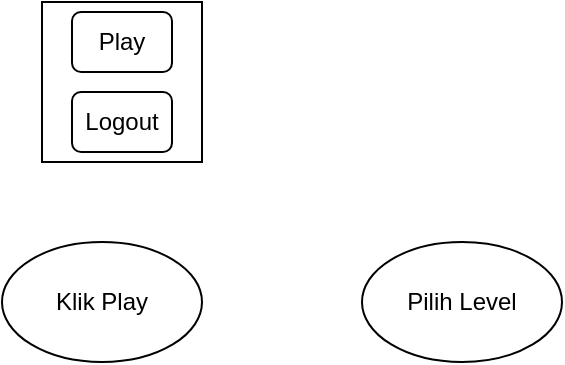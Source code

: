 <mxfile version="13.10.0" type="github">
  <diagram id="0ruAm_mbsfTCE9Q-pWes" name="Page-1">
    <mxGraphModel dx="1022" dy="376" grid="1" gridSize="10" guides="1" tooltips="1" connect="1" arrows="1" fold="1" page="1" pageScale="1" pageWidth="1100" pageHeight="850" math="0" shadow="0">
      <root>
        <mxCell id="0" />
        <mxCell id="1" parent="0" />
        <mxCell id="ufACirdJFiVra8hk12WO-1" value="Klik Play" style="ellipse;whiteSpace=wrap;html=1;" vertex="1" parent="1">
          <mxGeometry x="210" y="170" width="100" height="60" as="geometry" />
        </mxCell>
        <mxCell id="ufACirdJFiVra8hk12WO-11" value="" style="group" vertex="1" connectable="0" parent="1">
          <mxGeometry x="230" y="50" width="80" height="80" as="geometry" />
        </mxCell>
        <mxCell id="ufACirdJFiVra8hk12WO-2" value="" style="whiteSpace=wrap;html=1;aspect=fixed;" vertex="1" parent="ufACirdJFiVra8hk12WO-11">
          <mxGeometry width="80" height="80" as="geometry" />
        </mxCell>
        <mxCell id="ufACirdJFiVra8hk12WO-6" value="" style="rounded=1;whiteSpace=wrap;html=1;" vertex="1" parent="ufACirdJFiVra8hk12WO-11">
          <mxGeometry x="15" y="5" width="50" height="30" as="geometry" />
        </mxCell>
        <mxCell id="ufACirdJFiVra8hk12WO-3" value="Play" style="text;html=1;strokeColor=none;fillColor=none;align=center;verticalAlign=middle;whiteSpace=wrap;rounded=0;" vertex="1" parent="ufACirdJFiVra8hk12WO-11">
          <mxGeometry x="20" y="10" width="40" height="20" as="geometry" />
        </mxCell>
        <mxCell id="ufACirdJFiVra8hk12WO-9" value="" style="rounded=1;whiteSpace=wrap;html=1;" vertex="1" parent="ufACirdJFiVra8hk12WO-11">
          <mxGeometry x="15" y="45" width="50" height="30" as="geometry" />
        </mxCell>
        <mxCell id="ufACirdJFiVra8hk12WO-4" value="Logout" style="text;html=1;strokeColor=none;fillColor=none;align=center;verticalAlign=middle;whiteSpace=wrap;rounded=0;" vertex="1" parent="ufACirdJFiVra8hk12WO-11">
          <mxGeometry x="20" y="50" width="40" height="20" as="geometry" />
        </mxCell>
        <mxCell id="ufACirdJFiVra8hk12WO-13" value="Pilih Level" style="ellipse;whiteSpace=wrap;html=1;" vertex="1" parent="1">
          <mxGeometry x="390" y="170" width="100" height="60" as="geometry" />
        </mxCell>
      </root>
    </mxGraphModel>
  </diagram>
</mxfile>
